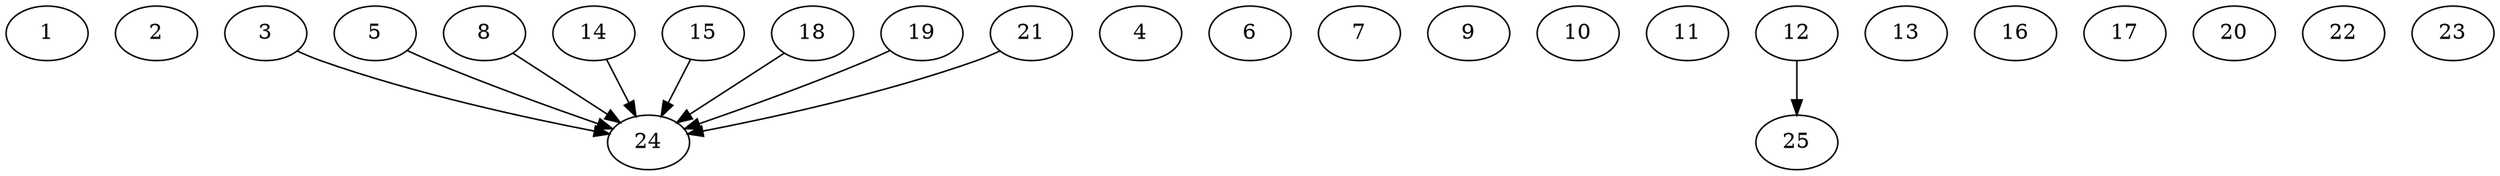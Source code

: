 // DAG automatically generated by daggen at Thu Oct  3 14:00:39 2019
// ./daggen --dot -n 25 --ccr 0.4 --fat 0.9 --regular 0.5 --density 0.6 --mindata 5242880 --maxdata 52428800 
digraph G {
  1 [size="112204800", alpha="0.12", expect_size="44881920"] 
  2 [size="118461440", alpha="0.08", expect_size="47384576"] 
  3 [size="88010240", alpha="0.18", expect_size="35204096"] 
  3 -> 24 [size ="35204096"]
  4 [size="82035200", alpha="0.15", expect_size="32814080"] 
  5 [size="33318400", alpha="0.06", expect_size="13327360"] 
  5 -> 24 [size ="13327360"]
  6 [size="61089280", alpha="0.17", expect_size="24435712"] 
  7 [size="69685760", alpha="0.06", expect_size="27874304"] 
  8 [size="107571200", alpha="0.13", expect_size="43028480"] 
  8 -> 24 [size ="43028480"]
  9 [size="87408640", alpha="0.07", expect_size="34963456"] 
  10 [size="56204800", alpha="0.03", expect_size="22481920"] 
  11 [size="56563200", alpha="0.20", expect_size="22625280"] 
  12 [size="129477120", alpha="0.11", expect_size="51790848"] 
  12 -> 25 [size ="51790848"]
  13 [size="58204160", alpha="0.07", expect_size="23281664"] 
  14 [size="47121920", alpha="0.02", expect_size="18848768"] 
  14 -> 24 [size ="18848768"]
  15 [size="18621440", alpha="0.14", expect_size="7448576"] 
  15 -> 24 [size ="7448576"]
  16 [size="55418880", alpha="0.11", expect_size="22167552"] 
  17 [size="35863040", alpha="0.14", expect_size="14345216"] 
  18 [size="70371840", alpha="0.14", expect_size="28148736"] 
  18 -> 24 [size ="28148736"]
  19 [size="28113920", alpha="0.01", expect_size="11245568"] 
  19 -> 24 [size ="11245568"]
  20 [size="70105600", alpha="0.06", expect_size="28042240"] 
  21 [size="88570880", alpha="0.08", expect_size="35428352"] 
  21 -> 24 [size ="35428352"]
  22 [size="87424000", alpha="0.08", expect_size="34969600"] 
  23 [size="36185600", alpha="0.01", expect_size="14474240"] 
  24 [size="75627520", alpha="0.06", expect_size="30251008"] 
  25 [size="90045440", alpha="0.14", expect_size="36018176"] 
}
